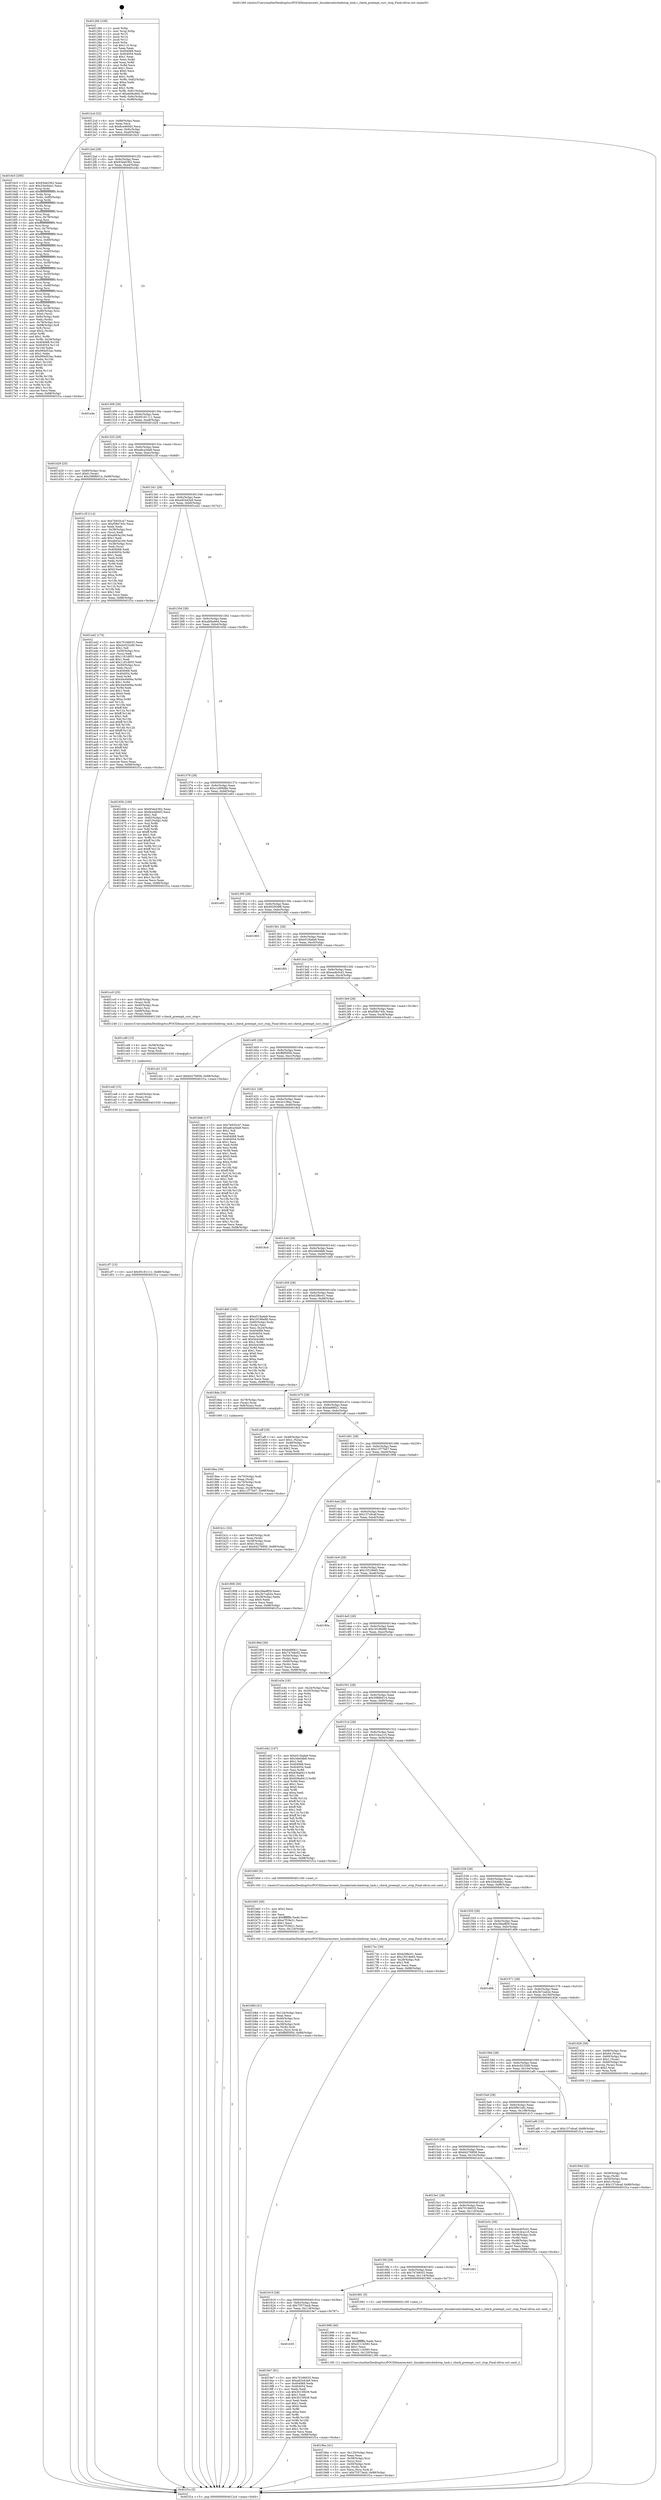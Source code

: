 digraph "0x401260" {
  label = "0x401260 (/mnt/c/Users/mathe/Desktop/tcc/POCII/binaries/extr_linuxkernelschedstop_task.c_check_preempt_curr_stop_Final-ollvm.out::main(0))"
  labelloc = "t"
  node[shape=record]

  Entry [label="",width=0.3,height=0.3,shape=circle,fillcolor=black,style=filled]
  "0x4012cd" [label="{
     0x4012cd [32]\l
     | [instrs]\l
     &nbsp;&nbsp;0x4012cd \<+6\>: mov -0x88(%rbp),%eax\l
     &nbsp;&nbsp;0x4012d3 \<+2\>: mov %eax,%ecx\l
     &nbsp;&nbsp;0x4012d5 \<+6\>: sub $0x8ce460d3,%ecx\l
     &nbsp;&nbsp;0x4012db \<+6\>: mov %eax,-0x9c(%rbp)\l
     &nbsp;&nbsp;0x4012e1 \<+6\>: mov %ecx,-0xa0(%rbp)\l
     &nbsp;&nbsp;0x4012e7 \<+6\>: je 00000000004016c5 \<main+0x465\>\l
  }"]
  "0x4016c5" [label="{
     0x4016c5 [295]\l
     | [instrs]\l
     &nbsp;&nbsp;0x4016c5 \<+5\>: mov $0x93da5362,%eax\l
     &nbsp;&nbsp;0x4016ca \<+5\>: mov $0x33dc6da1,%ecx\l
     &nbsp;&nbsp;0x4016cf \<+3\>: mov %rsp,%rdx\l
     &nbsp;&nbsp;0x4016d2 \<+4\>: add $0xfffffffffffffff0,%rdx\l
     &nbsp;&nbsp;0x4016d6 \<+3\>: mov %rdx,%rsp\l
     &nbsp;&nbsp;0x4016d9 \<+4\>: mov %rdx,-0x80(%rbp)\l
     &nbsp;&nbsp;0x4016dd \<+3\>: mov %rsp,%rdx\l
     &nbsp;&nbsp;0x4016e0 \<+4\>: add $0xfffffffffffffff0,%rdx\l
     &nbsp;&nbsp;0x4016e4 \<+3\>: mov %rdx,%rsp\l
     &nbsp;&nbsp;0x4016e7 \<+3\>: mov %rsp,%rsi\l
     &nbsp;&nbsp;0x4016ea \<+4\>: add $0xfffffffffffffff0,%rsi\l
     &nbsp;&nbsp;0x4016ee \<+3\>: mov %rsi,%rsp\l
     &nbsp;&nbsp;0x4016f1 \<+4\>: mov %rsi,-0x78(%rbp)\l
     &nbsp;&nbsp;0x4016f5 \<+3\>: mov %rsp,%rsi\l
     &nbsp;&nbsp;0x4016f8 \<+4\>: add $0xfffffffffffffff0,%rsi\l
     &nbsp;&nbsp;0x4016fc \<+3\>: mov %rsi,%rsp\l
     &nbsp;&nbsp;0x4016ff \<+4\>: mov %rsi,-0x70(%rbp)\l
     &nbsp;&nbsp;0x401703 \<+3\>: mov %rsp,%rsi\l
     &nbsp;&nbsp;0x401706 \<+4\>: add $0xfffffffffffffff0,%rsi\l
     &nbsp;&nbsp;0x40170a \<+3\>: mov %rsi,%rsp\l
     &nbsp;&nbsp;0x40170d \<+4\>: mov %rsi,-0x68(%rbp)\l
     &nbsp;&nbsp;0x401711 \<+3\>: mov %rsp,%rsi\l
     &nbsp;&nbsp;0x401714 \<+4\>: add $0xfffffffffffffff0,%rsi\l
     &nbsp;&nbsp;0x401718 \<+3\>: mov %rsi,%rsp\l
     &nbsp;&nbsp;0x40171b \<+4\>: mov %rsi,-0x60(%rbp)\l
     &nbsp;&nbsp;0x40171f \<+3\>: mov %rsp,%rsi\l
     &nbsp;&nbsp;0x401722 \<+4\>: add $0xfffffffffffffff0,%rsi\l
     &nbsp;&nbsp;0x401726 \<+3\>: mov %rsi,%rsp\l
     &nbsp;&nbsp;0x401729 \<+4\>: mov %rsi,-0x58(%rbp)\l
     &nbsp;&nbsp;0x40172d \<+3\>: mov %rsp,%rsi\l
     &nbsp;&nbsp;0x401730 \<+4\>: add $0xfffffffffffffff0,%rsi\l
     &nbsp;&nbsp;0x401734 \<+3\>: mov %rsi,%rsp\l
     &nbsp;&nbsp;0x401737 \<+4\>: mov %rsi,-0x50(%rbp)\l
     &nbsp;&nbsp;0x40173b \<+3\>: mov %rsp,%rsi\l
     &nbsp;&nbsp;0x40173e \<+4\>: add $0xfffffffffffffff0,%rsi\l
     &nbsp;&nbsp;0x401742 \<+3\>: mov %rsi,%rsp\l
     &nbsp;&nbsp;0x401745 \<+4\>: mov %rsi,-0x48(%rbp)\l
     &nbsp;&nbsp;0x401749 \<+3\>: mov %rsp,%rsi\l
     &nbsp;&nbsp;0x40174c \<+4\>: add $0xfffffffffffffff0,%rsi\l
     &nbsp;&nbsp;0x401750 \<+3\>: mov %rsi,%rsp\l
     &nbsp;&nbsp;0x401753 \<+4\>: mov %rsi,-0x40(%rbp)\l
     &nbsp;&nbsp;0x401757 \<+3\>: mov %rsp,%rsi\l
     &nbsp;&nbsp;0x40175a \<+4\>: add $0xfffffffffffffff0,%rsi\l
     &nbsp;&nbsp;0x40175e \<+3\>: mov %rsi,%rsp\l
     &nbsp;&nbsp;0x401761 \<+4\>: mov %rsi,-0x38(%rbp)\l
     &nbsp;&nbsp;0x401765 \<+4\>: mov -0x80(%rbp),%rsi\l
     &nbsp;&nbsp;0x401769 \<+6\>: movl $0x0,(%rsi)\l
     &nbsp;&nbsp;0x40176f \<+6\>: mov -0x8c(%rbp),%edi\l
     &nbsp;&nbsp;0x401775 \<+2\>: mov %edi,(%rdx)\l
     &nbsp;&nbsp;0x401777 \<+4\>: mov -0x78(%rbp),%rsi\l
     &nbsp;&nbsp;0x40177b \<+7\>: mov -0x98(%rbp),%r8\l
     &nbsp;&nbsp;0x401782 \<+3\>: mov %r8,(%rsi)\l
     &nbsp;&nbsp;0x401785 \<+3\>: cmpl $0x2,(%rdx)\l
     &nbsp;&nbsp;0x401788 \<+4\>: setne %r9b\l
     &nbsp;&nbsp;0x40178c \<+4\>: and $0x1,%r9b\l
     &nbsp;&nbsp;0x401790 \<+4\>: mov %r9b,-0x29(%rbp)\l
     &nbsp;&nbsp;0x401794 \<+8\>: mov 0x404068,%r10d\l
     &nbsp;&nbsp;0x40179c \<+8\>: mov 0x404054,%r11d\l
     &nbsp;&nbsp;0x4017a4 \<+3\>: mov %r10d,%ebx\l
     &nbsp;&nbsp;0x4017a7 \<+6\>: add $0x994d53ac,%ebx\l
     &nbsp;&nbsp;0x4017ad \<+3\>: sub $0x1,%ebx\l
     &nbsp;&nbsp;0x4017b0 \<+6\>: sub $0x994d53ac,%ebx\l
     &nbsp;&nbsp;0x4017b6 \<+4\>: imul %ebx,%r10d\l
     &nbsp;&nbsp;0x4017ba \<+4\>: and $0x1,%r10d\l
     &nbsp;&nbsp;0x4017be \<+4\>: cmp $0x0,%r10d\l
     &nbsp;&nbsp;0x4017c2 \<+4\>: sete %r9b\l
     &nbsp;&nbsp;0x4017c6 \<+4\>: cmp $0xa,%r11d\l
     &nbsp;&nbsp;0x4017ca \<+4\>: setl %r14b\l
     &nbsp;&nbsp;0x4017ce \<+3\>: mov %r9b,%r15b\l
     &nbsp;&nbsp;0x4017d1 \<+3\>: and %r14b,%r15b\l
     &nbsp;&nbsp;0x4017d4 \<+3\>: xor %r14b,%r9b\l
     &nbsp;&nbsp;0x4017d7 \<+3\>: or %r9b,%r15b\l
     &nbsp;&nbsp;0x4017da \<+4\>: test $0x1,%r15b\l
     &nbsp;&nbsp;0x4017de \<+3\>: cmovne %ecx,%eax\l
     &nbsp;&nbsp;0x4017e1 \<+6\>: mov %eax,-0x88(%rbp)\l
     &nbsp;&nbsp;0x4017e7 \<+5\>: jmp 0000000000401f1a \<main+0xcba\>\l
  }"]
  "0x4012ed" [label="{
     0x4012ed [28]\l
     | [instrs]\l
     &nbsp;&nbsp;0x4012ed \<+5\>: jmp 00000000004012f2 \<main+0x92\>\l
     &nbsp;&nbsp;0x4012f2 \<+6\>: mov -0x9c(%rbp),%eax\l
     &nbsp;&nbsp;0x4012f8 \<+5\>: sub $0x93da5362,%eax\l
     &nbsp;&nbsp;0x4012fd \<+6\>: mov %eax,-0xa4(%rbp)\l
     &nbsp;&nbsp;0x401303 \<+6\>: je 0000000000401e4e \<main+0xbee\>\l
  }"]
  Exit [label="",width=0.3,height=0.3,shape=circle,fillcolor=black,style=filled,peripheries=2]
  "0x401e4e" [label="{
     0x401e4e\l
  }", style=dashed]
  "0x401309" [label="{
     0x401309 [28]\l
     | [instrs]\l
     &nbsp;&nbsp;0x401309 \<+5\>: jmp 000000000040130e \<main+0xae\>\l
     &nbsp;&nbsp;0x40130e \<+6\>: mov -0x9c(%rbp),%eax\l
     &nbsp;&nbsp;0x401314 \<+5\>: sub $0x95181111,%eax\l
     &nbsp;&nbsp;0x401319 \<+6\>: mov %eax,-0xa8(%rbp)\l
     &nbsp;&nbsp;0x40131f \<+6\>: je 0000000000401d29 \<main+0xac9\>\l
  }"]
  "0x401cf7" [label="{
     0x401cf7 [15]\l
     | [instrs]\l
     &nbsp;&nbsp;0x401cf7 \<+10\>: movl $0x95181111,-0x88(%rbp)\l
     &nbsp;&nbsp;0x401d01 \<+5\>: jmp 0000000000401f1a \<main+0xcba\>\l
  }"]
  "0x401d29" [label="{
     0x401d29 [25]\l
     | [instrs]\l
     &nbsp;&nbsp;0x401d29 \<+4\>: mov -0x80(%rbp),%rax\l
     &nbsp;&nbsp;0x401d2d \<+6\>: movl $0x0,(%rax)\l
     &nbsp;&nbsp;0x401d33 \<+10\>: movl $0x2989b014,-0x88(%rbp)\l
     &nbsp;&nbsp;0x401d3d \<+5\>: jmp 0000000000401f1a \<main+0xcba\>\l
  }"]
  "0x401325" [label="{
     0x401325 [28]\l
     | [instrs]\l
     &nbsp;&nbsp;0x401325 \<+5\>: jmp 000000000040132a \<main+0xca\>\l
     &nbsp;&nbsp;0x40132a \<+6\>: mov -0x9c(%rbp),%eax\l
     &nbsp;&nbsp;0x401330 \<+5\>: sub $0xa8ca3da9,%eax\l
     &nbsp;&nbsp;0x401335 \<+6\>: mov %eax,-0xac(%rbp)\l
     &nbsp;&nbsp;0x40133b \<+6\>: je 0000000000401c3f \<main+0x9df\>\l
  }"]
  "0x401ce8" [label="{
     0x401ce8 [15]\l
     | [instrs]\l
     &nbsp;&nbsp;0x401ce8 \<+4\>: mov -0x40(%rbp),%rax\l
     &nbsp;&nbsp;0x401cec \<+3\>: mov (%rax),%rax\l
     &nbsp;&nbsp;0x401cef \<+3\>: mov %rax,%rdi\l
     &nbsp;&nbsp;0x401cf2 \<+5\>: call 0000000000401030 \<free@plt\>\l
     | [calls]\l
     &nbsp;&nbsp;0x401030 \{1\} (unknown)\l
  }"]
  "0x401c3f" [label="{
     0x401c3f [114]\l
     | [instrs]\l
     &nbsp;&nbsp;0x401c3f \<+5\>: mov $0x7b935c47,%eax\l
     &nbsp;&nbsp;0x401c44 \<+5\>: mov $0xf58e745c,%ecx\l
     &nbsp;&nbsp;0x401c49 \<+2\>: xor %edx,%edx\l
     &nbsp;&nbsp;0x401c4b \<+4\>: mov -0x38(%rbp),%rsi\l
     &nbsp;&nbsp;0x401c4f \<+2\>: mov (%rsi),%edi\l
     &nbsp;&nbsp;0x401c51 \<+6\>: sub $0xab93a184,%edi\l
     &nbsp;&nbsp;0x401c57 \<+3\>: add $0x1,%edi\l
     &nbsp;&nbsp;0x401c5a \<+6\>: add $0xab93a184,%edi\l
     &nbsp;&nbsp;0x401c60 \<+4\>: mov -0x38(%rbp),%rsi\l
     &nbsp;&nbsp;0x401c64 \<+2\>: mov %edi,(%rsi)\l
     &nbsp;&nbsp;0x401c66 \<+7\>: mov 0x404068,%edi\l
     &nbsp;&nbsp;0x401c6d \<+8\>: mov 0x404054,%r8d\l
     &nbsp;&nbsp;0x401c75 \<+3\>: sub $0x1,%edx\l
     &nbsp;&nbsp;0x401c78 \<+3\>: mov %edi,%r9d\l
     &nbsp;&nbsp;0x401c7b \<+3\>: add %edx,%r9d\l
     &nbsp;&nbsp;0x401c7e \<+4\>: imul %r9d,%edi\l
     &nbsp;&nbsp;0x401c82 \<+3\>: and $0x1,%edi\l
     &nbsp;&nbsp;0x401c85 \<+3\>: cmp $0x0,%edi\l
     &nbsp;&nbsp;0x401c88 \<+4\>: sete %r10b\l
     &nbsp;&nbsp;0x401c8c \<+4\>: cmp $0xa,%r8d\l
     &nbsp;&nbsp;0x401c90 \<+4\>: setl %r11b\l
     &nbsp;&nbsp;0x401c94 \<+3\>: mov %r10b,%bl\l
     &nbsp;&nbsp;0x401c97 \<+3\>: and %r11b,%bl\l
     &nbsp;&nbsp;0x401c9a \<+3\>: xor %r11b,%r10b\l
     &nbsp;&nbsp;0x401c9d \<+3\>: or %r10b,%bl\l
     &nbsp;&nbsp;0x401ca0 \<+3\>: test $0x1,%bl\l
     &nbsp;&nbsp;0x401ca3 \<+3\>: cmovne %ecx,%eax\l
     &nbsp;&nbsp;0x401ca6 \<+6\>: mov %eax,-0x88(%rbp)\l
     &nbsp;&nbsp;0x401cac \<+5\>: jmp 0000000000401f1a \<main+0xcba\>\l
  }"]
  "0x401341" [label="{
     0x401341 [28]\l
     | [instrs]\l
     &nbsp;&nbsp;0x401341 \<+5\>: jmp 0000000000401346 \<main+0xe6\>\l
     &nbsp;&nbsp;0x401346 \<+6\>: mov -0x9c(%rbp),%eax\l
     &nbsp;&nbsp;0x40134c \<+5\>: sub $0xa92443a9,%eax\l
     &nbsp;&nbsp;0x401351 \<+6\>: mov %eax,-0xb0(%rbp)\l
     &nbsp;&nbsp;0x401357 \<+6\>: je 0000000000401a42 \<main+0x7e2\>\l
  }"]
  "0x401cd9" [label="{
     0x401cd9 [15]\l
     | [instrs]\l
     &nbsp;&nbsp;0x401cd9 \<+4\>: mov -0x58(%rbp),%rax\l
     &nbsp;&nbsp;0x401cdd \<+3\>: mov (%rax),%rax\l
     &nbsp;&nbsp;0x401ce0 \<+3\>: mov %rax,%rdi\l
     &nbsp;&nbsp;0x401ce3 \<+5\>: call 0000000000401030 \<free@plt\>\l
     | [calls]\l
     &nbsp;&nbsp;0x401030 \{1\} (unknown)\l
  }"]
  "0x401a42" [label="{
     0x401a42 [174]\l
     | [instrs]\l
     &nbsp;&nbsp;0x401a42 \<+5\>: mov $0x70166033,%eax\l
     &nbsp;&nbsp;0x401a47 \<+5\>: mov $0x4c0232d0,%ecx\l
     &nbsp;&nbsp;0x401a4c \<+2\>: mov $0x1,%dl\l
     &nbsp;&nbsp;0x401a4e \<+4\>: mov -0x50(%rbp),%rsi\l
     &nbsp;&nbsp;0x401a52 \<+2\>: mov (%rsi),%edi\l
     &nbsp;&nbsp;0x401a54 \<+6\>: sub $0x1181d955,%edi\l
     &nbsp;&nbsp;0x401a5a \<+3\>: add $0x1,%edi\l
     &nbsp;&nbsp;0x401a5d \<+6\>: add $0x1181d955,%edi\l
     &nbsp;&nbsp;0x401a63 \<+4\>: mov -0x50(%rbp),%rsi\l
     &nbsp;&nbsp;0x401a67 \<+2\>: mov %edi,(%rsi)\l
     &nbsp;&nbsp;0x401a69 \<+7\>: mov 0x404068,%edi\l
     &nbsp;&nbsp;0x401a70 \<+8\>: mov 0x404054,%r8d\l
     &nbsp;&nbsp;0x401a78 \<+3\>: mov %edi,%r9d\l
     &nbsp;&nbsp;0x401a7b \<+7\>: sub $0x44c6406a,%r9d\l
     &nbsp;&nbsp;0x401a82 \<+4\>: sub $0x1,%r9d\l
     &nbsp;&nbsp;0x401a86 \<+7\>: add $0x44c6406a,%r9d\l
     &nbsp;&nbsp;0x401a8d \<+4\>: imul %r9d,%edi\l
     &nbsp;&nbsp;0x401a91 \<+3\>: and $0x1,%edi\l
     &nbsp;&nbsp;0x401a94 \<+3\>: cmp $0x0,%edi\l
     &nbsp;&nbsp;0x401a97 \<+4\>: sete %r10b\l
     &nbsp;&nbsp;0x401a9b \<+4\>: cmp $0xa,%r8d\l
     &nbsp;&nbsp;0x401a9f \<+4\>: setl %r11b\l
     &nbsp;&nbsp;0x401aa3 \<+3\>: mov %r10b,%bl\l
     &nbsp;&nbsp;0x401aa6 \<+3\>: xor $0xff,%bl\l
     &nbsp;&nbsp;0x401aa9 \<+3\>: mov %r11b,%r14b\l
     &nbsp;&nbsp;0x401aac \<+4\>: xor $0xff,%r14b\l
     &nbsp;&nbsp;0x401ab0 \<+3\>: xor $0x1,%dl\l
     &nbsp;&nbsp;0x401ab3 \<+3\>: mov %bl,%r15b\l
     &nbsp;&nbsp;0x401ab6 \<+4\>: and $0xff,%r15b\l
     &nbsp;&nbsp;0x401aba \<+3\>: and %dl,%r10b\l
     &nbsp;&nbsp;0x401abd \<+3\>: mov %r14b,%r12b\l
     &nbsp;&nbsp;0x401ac0 \<+4\>: and $0xff,%r12b\l
     &nbsp;&nbsp;0x401ac4 \<+3\>: and %dl,%r11b\l
     &nbsp;&nbsp;0x401ac7 \<+3\>: or %r10b,%r15b\l
     &nbsp;&nbsp;0x401aca \<+3\>: or %r11b,%r12b\l
     &nbsp;&nbsp;0x401acd \<+3\>: xor %r12b,%r15b\l
     &nbsp;&nbsp;0x401ad0 \<+3\>: or %r14b,%bl\l
     &nbsp;&nbsp;0x401ad3 \<+3\>: xor $0xff,%bl\l
     &nbsp;&nbsp;0x401ad6 \<+3\>: or $0x1,%dl\l
     &nbsp;&nbsp;0x401ad9 \<+2\>: and %dl,%bl\l
     &nbsp;&nbsp;0x401adb \<+3\>: or %bl,%r15b\l
     &nbsp;&nbsp;0x401ade \<+4\>: test $0x1,%r15b\l
     &nbsp;&nbsp;0x401ae2 \<+3\>: cmovne %ecx,%eax\l
     &nbsp;&nbsp;0x401ae5 \<+6\>: mov %eax,-0x88(%rbp)\l
     &nbsp;&nbsp;0x401aeb \<+5\>: jmp 0000000000401f1a \<main+0xcba\>\l
  }"]
  "0x40135d" [label="{
     0x40135d [28]\l
     | [instrs]\l
     &nbsp;&nbsp;0x40135d \<+5\>: jmp 0000000000401362 \<main+0x102\>\l
     &nbsp;&nbsp;0x401362 \<+6\>: mov -0x9c(%rbp),%eax\l
     &nbsp;&nbsp;0x401368 \<+5\>: sub $0xabf4a464,%eax\l
     &nbsp;&nbsp;0x40136d \<+6\>: mov %eax,-0xb4(%rbp)\l
     &nbsp;&nbsp;0x401373 \<+6\>: je 000000000040165b \<main+0x3fb\>\l
  }"]
  "0x401b8d" [label="{
     0x401b8d [41]\l
     | [instrs]\l
     &nbsp;&nbsp;0x401b8d \<+6\>: mov -0x124(%rbp),%ecx\l
     &nbsp;&nbsp;0x401b93 \<+3\>: imul %eax,%ecx\l
     &nbsp;&nbsp;0x401b96 \<+4\>: mov -0x40(%rbp),%rsi\l
     &nbsp;&nbsp;0x401b9a \<+3\>: mov (%rsi),%rsi\l
     &nbsp;&nbsp;0x401b9d \<+4\>: mov -0x38(%rbp),%rdi\l
     &nbsp;&nbsp;0x401ba1 \<+3\>: movslq (%rdi),%rdi\l
     &nbsp;&nbsp;0x401ba4 \<+3\>: mov %ecx,(%rsi,%rdi,4)\l
     &nbsp;&nbsp;0x401ba7 \<+10\>: movl $0xffdf595b,-0x88(%rbp)\l
     &nbsp;&nbsp;0x401bb1 \<+5\>: jmp 0000000000401f1a \<main+0xcba\>\l
  }"]
  "0x40165b" [label="{
     0x40165b [106]\l
     | [instrs]\l
     &nbsp;&nbsp;0x40165b \<+5\>: mov $0x93da5362,%eax\l
     &nbsp;&nbsp;0x401660 \<+5\>: mov $0x8ce460d3,%ecx\l
     &nbsp;&nbsp;0x401665 \<+2\>: mov $0x1,%dl\l
     &nbsp;&nbsp;0x401667 \<+7\>: mov -0x82(%rbp),%sil\l
     &nbsp;&nbsp;0x40166e \<+7\>: mov -0x81(%rbp),%dil\l
     &nbsp;&nbsp;0x401675 \<+3\>: mov %sil,%r8b\l
     &nbsp;&nbsp;0x401678 \<+4\>: xor $0xff,%r8b\l
     &nbsp;&nbsp;0x40167c \<+3\>: mov %dil,%r9b\l
     &nbsp;&nbsp;0x40167f \<+4\>: xor $0xff,%r9b\l
     &nbsp;&nbsp;0x401683 \<+3\>: xor $0x1,%dl\l
     &nbsp;&nbsp;0x401686 \<+3\>: mov %r8b,%r10b\l
     &nbsp;&nbsp;0x401689 \<+4\>: and $0xff,%r10b\l
     &nbsp;&nbsp;0x40168d \<+3\>: and %dl,%sil\l
     &nbsp;&nbsp;0x401690 \<+3\>: mov %r9b,%r11b\l
     &nbsp;&nbsp;0x401693 \<+4\>: and $0xff,%r11b\l
     &nbsp;&nbsp;0x401697 \<+3\>: and %dl,%dil\l
     &nbsp;&nbsp;0x40169a \<+3\>: or %sil,%r10b\l
     &nbsp;&nbsp;0x40169d \<+3\>: or %dil,%r11b\l
     &nbsp;&nbsp;0x4016a0 \<+3\>: xor %r11b,%r10b\l
     &nbsp;&nbsp;0x4016a3 \<+3\>: or %r9b,%r8b\l
     &nbsp;&nbsp;0x4016a6 \<+4\>: xor $0xff,%r8b\l
     &nbsp;&nbsp;0x4016aa \<+3\>: or $0x1,%dl\l
     &nbsp;&nbsp;0x4016ad \<+3\>: and %dl,%r8b\l
     &nbsp;&nbsp;0x4016b0 \<+3\>: or %r8b,%r10b\l
     &nbsp;&nbsp;0x4016b3 \<+4\>: test $0x1,%r10b\l
     &nbsp;&nbsp;0x4016b7 \<+3\>: cmovne %ecx,%eax\l
     &nbsp;&nbsp;0x4016ba \<+6\>: mov %eax,-0x88(%rbp)\l
     &nbsp;&nbsp;0x4016c0 \<+5\>: jmp 0000000000401f1a \<main+0xcba\>\l
  }"]
  "0x401379" [label="{
     0x401379 [28]\l
     | [instrs]\l
     &nbsp;&nbsp;0x401379 \<+5\>: jmp 000000000040137e \<main+0x11e\>\l
     &nbsp;&nbsp;0x40137e \<+6\>: mov -0x9c(%rbp),%eax\l
     &nbsp;&nbsp;0x401384 \<+5\>: sub $0xc1d09d8e,%eax\l
     &nbsp;&nbsp;0x401389 \<+6\>: mov %eax,-0xb8(%rbp)\l
     &nbsp;&nbsp;0x40138f \<+6\>: je 0000000000401e93 \<main+0xc33\>\l
  }"]
  "0x401f1a" [label="{
     0x401f1a [5]\l
     | [instrs]\l
     &nbsp;&nbsp;0x401f1a \<+5\>: jmp 00000000004012cd \<main+0x6d\>\l
  }"]
  "0x401260" [label="{
     0x401260 [109]\l
     | [instrs]\l
     &nbsp;&nbsp;0x401260 \<+1\>: push %rbp\l
     &nbsp;&nbsp;0x401261 \<+3\>: mov %rsp,%rbp\l
     &nbsp;&nbsp;0x401264 \<+2\>: push %r15\l
     &nbsp;&nbsp;0x401266 \<+2\>: push %r14\l
     &nbsp;&nbsp;0x401268 \<+2\>: push %r12\l
     &nbsp;&nbsp;0x40126a \<+1\>: push %rbx\l
     &nbsp;&nbsp;0x40126b \<+7\>: sub $0x110,%rsp\l
     &nbsp;&nbsp;0x401272 \<+2\>: xor %eax,%eax\l
     &nbsp;&nbsp;0x401274 \<+7\>: mov 0x404068,%ecx\l
     &nbsp;&nbsp;0x40127b \<+7\>: mov 0x404054,%edx\l
     &nbsp;&nbsp;0x401282 \<+3\>: sub $0x1,%eax\l
     &nbsp;&nbsp;0x401285 \<+3\>: mov %ecx,%r8d\l
     &nbsp;&nbsp;0x401288 \<+3\>: add %eax,%r8d\l
     &nbsp;&nbsp;0x40128b \<+4\>: imul %r8d,%ecx\l
     &nbsp;&nbsp;0x40128f \<+3\>: and $0x1,%ecx\l
     &nbsp;&nbsp;0x401292 \<+3\>: cmp $0x0,%ecx\l
     &nbsp;&nbsp;0x401295 \<+4\>: sete %r9b\l
     &nbsp;&nbsp;0x401299 \<+4\>: and $0x1,%r9b\l
     &nbsp;&nbsp;0x40129d \<+7\>: mov %r9b,-0x82(%rbp)\l
     &nbsp;&nbsp;0x4012a4 \<+3\>: cmp $0xa,%edx\l
     &nbsp;&nbsp;0x4012a7 \<+4\>: setl %r9b\l
     &nbsp;&nbsp;0x4012ab \<+4\>: and $0x1,%r9b\l
     &nbsp;&nbsp;0x4012af \<+7\>: mov %r9b,-0x81(%rbp)\l
     &nbsp;&nbsp;0x4012b6 \<+10\>: movl $0xabf4a464,-0x88(%rbp)\l
     &nbsp;&nbsp;0x4012c0 \<+6\>: mov %edi,-0x8c(%rbp)\l
     &nbsp;&nbsp;0x4012c6 \<+7\>: mov %rsi,-0x98(%rbp)\l
  }"]
  "0x401b65" [label="{
     0x401b65 [40]\l
     | [instrs]\l
     &nbsp;&nbsp;0x401b65 \<+5\>: mov $0x2,%ecx\l
     &nbsp;&nbsp;0x401b6a \<+1\>: cltd\l
     &nbsp;&nbsp;0x401b6b \<+2\>: idiv %ecx\l
     &nbsp;&nbsp;0x401b6d \<+6\>: imul $0xfffffffe,%edx,%ecx\l
     &nbsp;&nbsp;0x401b73 \<+6\>: sub $0xe7f18e21,%ecx\l
     &nbsp;&nbsp;0x401b79 \<+3\>: add $0x1,%ecx\l
     &nbsp;&nbsp;0x401b7c \<+6\>: add $0xe7f18e21,%ecx\l
     &nbsp;&nbsp;0x401b82 \<+6\>: mov %ecx,-0x124(%rbp)\l
     &nbsp;&nbsp;0x401b88 \<+5\>: call 0000000000401160 \<next_i\>\l
     | [calls]\l
     &nbsp;&nbsp;0x401160 \{1\} (/mnt/c/Users/mathe/Desktop/tcc/POCII/binaries/extr_linuxkernelschedstop_task.c_check_preempt_curr_stop_Final-ollvm.out::next_i)\l
  }"]
  "0x401b1c" [label="{
     0x401b1c [32]\l
     | [instrs]\l
     &nbsp;&nbsp;0x401b1c \<+4\>: mov -0x40(%rbp),%rdi\l
     &nbsp;&nbsp;0x401b20 \<+3\>: mov %rax,(%rdi)\l
     &nbsp;&nbsp;0x401b23 \<+4\>: mov -0x38(%rbp),%rax\l
     &nbsp;&nbsp;0x401b27 \<+6\>: movl $0x0,(%rax)\l
     &nbsp;&nbsp;0x401b2d \<+10\>: movl $0x64276958,-0x88(%rbp)\l
     &nbsp;&nbsp;0x401b37 \<+5\>: jmp 0000000000401f1a \<main+0xcba\>\l
  }"]
  "0x401e93" [label="{
     0x401e93\l
  }", style=dashed]
  "0x401395" [label="{
     0x401395 [28]\l
     | [instrs]\l
     &nbsp;&nbsp;0x401395 \<+5\>: jmp 000000000040139a \<main+0x13a\>\l
     &nbsp;&nbsp;0x40139a \<+6\>: mov -0x9c(%rbp),%eax\l
     &nbsp;&nbsp;0x4013a0 \<+5\>: sub $0xd02004f8,%eax\l
     &nbsp;&nbsp;0x4013a5 \<+6\>: mov %eax,-0xbc(%rbp)\l
     &nbsp;&nbsp;0x4013ab \<+6\>: je 0000000000401865 \<main+0x605\>\l
  }"]
  "0x401635" [label="{
     0x401635\l
  }", style=dashed]
  "0x401865" [label="{
     0x401865\l
  }", style=dashed]
  "0x4013b1" [label="{
     0x4013b1 [28]\l
     | [instrs]\l
     &nbsp;&nbsp;0x4013b1 \<+5\>: jmp 00000000004013b6 \<main+0x156\>\l
     &nbsp;&nbsp;0x4013b6 \<+6\>: mov -0x9c(%rbp),%eax\l
     &nbsp;&nbsp;0x4013bc \<+5\>: sub $0xe519ada9,%eax\l
     &nbsp;&nbsp;0x4013c1 \<+6\>: mov %eax,-0xc0(%rbp)\l
     &nbsp;&nbsp;0x4013c7 \<+6\>: je 0000000000401f05 \<main+0xca5\>\l
  }"]
  "0x4019e7" [label="{
     0x4019e7 [91]\l
     | [instrs]\l
     &nbsp;&nbsp;0x4019e7 \<+5\>: mov $0x70166033,%eax\l
     &nbsp;&nbsp;0x4019ec \<+5\>: mov $0xa92443a9,%ecx\l
     &nbsp;&nbsp;0x4019f1 \<+7\>: mov 0x404068,%edx\l
     &nbsp;&nbsp;0x4019f8 \<+7\>: mov 0x404054,%esi\l
     &nbsp;&nbsp;0x4019ff \<+2\>: mov %edx,%edi\l
     &nbsp;&nbsp;0x401a01 \<+6\>: sub $0x3015f439,%edi\l
     &nbsp;&nbsp;0x401a07 \<+3\>: sub $0x1,%edi\l
     &nbsp;&nbsp;0x401a0a \<+6\>: add $0x3015f439,%edi\l
     &nbsp;&nbsp;0x401a10 \<+3\>: imul %edi,%edx\l
     &nbsp;&nbsp;0x401a13 \<+3\>: and $0x1,%edx\l
     &nbsp;&nbsp;0x401a16 \<+3\>: cmp $0x0,%edx\l
     &nbsp;&nbsp;0x401a19 \<+4\>: sete %r8b\l
     &nbsp;&nbsp;0x401a1d \<+3\>: cmp $0xa,%esi\l
     &nbsp;&nbsp;0x401a20 \<+4\>: setl %r9b\l
     &nbsp;&nbsp;0x401a24 \<+3\>: mov %r8b,%r10b\l
     &nbsp;&nbsp;0x401a27 \<+3\>: and %r9b,%r10b\l
     &nbsp;&nbsp;0x401a2a \<+3\>: xor %r9b,%r8b\l
     &nbsp;&nbsp;0x401a2d \<+3\>: or %r8b,%r10b\l
     &nbsp;&nbsp;0x401a30 \<+4\>: test $0x1,%r10b\l
     &nbsp;&nbsp;0x401a34 \<+3\>: cmovne %ecx,%eax\l
     &nbsp;&nbsp;0x401a37 \<+6\>: mov %eax,-0x88(%rbp)\l
     &nbsp;&nbsp;0x401a3d \<+5\>: jmp 0000000000401f1a \<main+0xcba\>\l
  }"]
  "0x401f05" [label="{
     0x401f05\l
  }", style=dashed]
  "0x4013cd" [label="{
     0x4013cd [28]\l
     | [instrs]\l
     &nbsp;&nbsp;0x4013cd \<+5\>: jmp 00000000004013d2 \<main+0x172\>\l
     &nbsp;&nbsp;0x4013d2 \<+6\>: mov -0x9c(%rbp),%eax\l
     &nbsp;&nbsp;0x4013d8 \<+5\>: sub $0xea4b5cd1,%eax\l
     &nbsp;&nbsp;0x4013dd \<+6\>: mov %eax,-0xc4(%rbp)\l
     &nbsp;&nbsp;0x4013e3 \<+6\>: je 0000000000401cc0 \<main+0xa60\>\l
  }"]
  "0x4019be" [label="{
     0x4019be [41]\l
     | [instrs]\l
     &nbsp;&nbsp;0x4019be \<+6\>: mov -0x120(%rbp),%ecx\l
     &nbsp;&nbsp;0x4019c4 \<+3\>: imul %eax,%ecx\l
     &nbsp;&nbsp;0x4019c7 \<+4\>: mov -0x58(%rbp),%rsi\l
     &nbsp;&nbsp;0x4019cb \<+3\>: mov (%rsi),%rsi\l
     &nbsp;&nbsp;0x4019ce \<+4\>: mov -0x50(%rbp),%rdi\l
     &nbsp;&nbsp;0x4019d2 \<+3\>: movslq (%rdi),%rdi\l
     &nbsp;&nbsp;0x4019d5 \<+3\>: mov %ecx,(%rsi,%rdi,4)\l
     &nbsp;&nbsp;0x4019d8 \<+10\>: movl $0x75573acb,-0x88(%rbp)\l
     &nbsp;&nbsp;0x4019e2 \<+5\>: jmp 0000000000401f1a \<main+0xcba\>\l
  }"]
  "0x401cc0" [label="{
     0x401cc0 [25]\l
     | [instrs]\l
     &nbsp;&nbsp;0x401cc0 \<+4\>: mov -0x58(%rbp),%rax\l
     &nbsp;&nbsp;0x401cc4 \<+3\>: mov (%rax),%rdi\l
     &nbsp;&nbsp;0x401cc7 \<+4\>: mov -0x40(%rbp),%rax\l
     &nbsp;&nbsp;0x401ccb \<+3\>: mov (%rax),%rsi\l
     &nbsp;&nbsp;0x401cce \<+4\>: mov -0x68(%rbp),%rax\l
     &nbsp;&nbsp;0x401cd2 \<+2\>: mov (%rax),%edx\l
     &nbsp;&nbsp;0x401cd4 \<+5\>: call 0000000000401240 \<check_preempt_curr_stop\>\l
     | [calls]\l
     &nbsp;&nbsp;0x401240 \{1\} (/mnt/c/Users/mathe/Desktop/tcc/POCII/binaries/extr_linuxkernelschedstop_task.c_check_preempt_curr_stop_Final-ollvm.out::check_preempt_curr_stop)\l
  }"]
  "0x4013e9" [label="{
     0x4013e9 [28]\l
     | [instrs]\l
     &nbsp;&nbsp;0x4013e9 \<+5\>: jmp 00000000004013ee \<main+0x18e\>\l
     &nbsp;&nbsp;0x4013ee \<+6\>: mov -0x9c(%rbp),%eax\l
     &nbsp;&nbsp;0x4013f4 \<+5\>: sub $0xf58e745c,%eax\l
     &nbsp;&nbsp;0x4013f9 \<+6\>: mov %eax,-0xc8(%rbp)\l
     &nbsp;&nbsp;0x4013ff \<+6\>: je 0000000000401cb1 \<main+0xa51\>\l
  }"]
  "0x401996" [label="{
     0x401996 [40]\l
     | [instrs]\l
     &nbsp;&nbsp;0x401996 \<+5\>: mov $0x2,%ecx\l
     &nbsp;&nbsp;0x40199b \<+1\>: cltd\l
     &nbsp;&nbsp;0x40199c \<+2\>: idiv %ecx\l
     &nbsp;&nbsp;0x40199e \<+6\>: imul $0xfffffffe,%edx,%ecx\l
     &nbsp;&nbsp;0x4019a4 \<+6\>: add $0xd111b583,%ecx\l
     &nbsp;&nbsp;0x4019aa \<+3\>: add $0x1,%ecx\l
     &nbsp;&nbsp;0x4019ad \<+6\>: sub $0xd111b583,%ecx\l
     &nbsp;&nbsp;0x4019b3 \<+6\>: mov %ecx,-0x120(%rbp)\l
     &nbsp;&nbsp;0x4019b9 \<+5\>: call 0000000000401160 \<next_i\>\l
     | [calls]\l
     &nbsp;&nbsp;0x401160 \{1\} (/mnt/c/Users/mathe/Desktop/tcc/POCII/binaries/extr_linuxkernelschedstop_task.c_check_preempt_curr_stop_Final-ollvm.out::next_i)\l
  }"]
  "0x401cb1" [label="{
     0x401cb1 [15]\l
     | [instrs]\l
     &nbsp;&nbsp;0x401cb1 \<+10\>: movl $0x64276958,-0x88(%rbp)\l
     &nbsp;&nbsp;0x401cbb \<+5\>: jmp 0000000000401f1a \<main+0xcba\>\l
  }"]
  "0x401405" [label="{
     0x401405 [28]\l
     | [instrs]\l
     &nbsp;&nbsp;0x401405 \<+5\>: jmp 000000000040140a \<main+0x1aa\>\l
     &nbsp;&nbsp;0x40140a \<+6\>: mov -0x9c(%rbp),%eax\l
     &nbsp;&nbsp;0x401410 \<+5\>: sub $0xffdf595b,%eax\l
     &nbsp;&nbsp;0x401415 \<+6\>: mov %eax,-0xcc(%rbp)\l
     &nbsp;&nbsp;0x40141b \<+6\>: je 0000000000401bb6 \<main+0x956\>\l
  }"]
  "0x401619" [label="{
     0x401619 [28]\l
     | [instrs]\l
     &nbsp;&nbsp;0x401619 \<+5\>: jmp 000000000040161e \<main+0x3be\>\l
     &nbsp;&nbsp;0x40161e \<+6\>: mov -0x9c(%rbp),%eax\l
     &nbsp;&nbsp;0x401624 \<+5\>: sub $0x75573acb,%eax\l
     &nbsp;&nbsp;0x401629 \<+6\>: mov %eax,-0x118(%rbp)\l
     &nbsp;&nbsp;0x40162f \<+6\>: je 00000000004019e7 \<main+0x787\>\l
  }"]
  "0x401bb6" [label="{
     0x401bb6 [137]\l
     | [instrs]\l
     &nbsp;&nbsp;0x401bb6 \<+5\>: mov $0x7b935c47,%eax\l
     &nbsp;&nbsp;0x401bbb \<+5\>: mov $0xa8ca3da9,%ecx\l
     &nbsp;&nbsp;0x401bc0 \<+2\>: mov $0x1,%dl\l
     &nbsp;&nbsp;0x401bc2 \<+2\>: xor %esi,%esi\l
     &nbsp;&nbsp;0x401bc4 \<+7\>: mov 0x404068,%edi\l
     &nbsp;&nbsp;0x401bcb \<+8\>: mov 0x404054,%r8d\l
     &nbsp;&nbsp;0x401bd3 \<+3\>: sub $0x1,%esi\l
     &nbsp;&nbsp;0x401bd6 \<+3\>: mov %edi,%r9d\l
     &nbsp;&nbsp;0x401bd9 \<+3\>: add %esi,%r9d\l
     &nbsp;&nbsp;0x401bdc \<+4\>: imul %r9d,%edi\l
     &nbsp;&nbsp;0x401be0 \<+3\>: and $0x1,%edi\l
     &nbsp;&nbsp;0x401be3 \<+3\>: cmp $0x0,%edi\l
     &nbsp;&nbsp;0x401be6 \<+4\>: sete %r10b\l
     &nbsp;&nbsp;0x401bea \<+4\>: cmp $0xa,%r8d\l
     &nbsp;&nbsp;0x401bee \<+4\>: setl %r11b\l
     &nbsp;&nbsp;0x401bf2 \<+3\>: mov %r10b,%bl\l
     &nbsp;&nbsp;0x401bf5 \<+3\>: xor $0xff,%bl\l
     &nbsp;&nbsp;0x401bf8 \<+3\>: mov %r11b,%r14b\l
     &nbsp;&nbsp;0x401bfb \<+4\>: xor $0xff,%r14b\l
     &nbsp;&nbsp;0x401bff \<+3\>: xor $0x1,%dl\l
     &nbsp;&nbsp;0x401c02 \<+3\>: mov %bl,%r15b\l
     &nbsp;&nbsp;0x401c05 \<+4\>: and $0xff,%r15b\l
     &nbsp;&nbsp;0x401c09 \<+3\>: and %dl,%r10b\l
     &nbsp;&nbsp;0x401c0c \<+3\>: mov %r14b,%r12b\l
     &nbsp;&nbsp;0x401c0f \<+4\>: and $0xff,%r12b\l
     &nbsp;&nbsp;0x401c13 \<+3\>: and %dl,%r11b\l
     &nbsp;&nbsp;0x401c16 \<+3\>: or %r10b,%r15b\l
     &nbsp;&nbsp;0x401c19 \<+3\>: or %r11b,%r12b\l
     &nbsp;&nbsp;0x401c1c \<+3\>: xor %r12b,%r15b\l
     &nbsp;&nbsp;0x401c1f \<+3\>: or %r14b,%bl\l
     &nbsp;&nbsp;0x401c22 \<+3\>: xor $0xff,%bl\l
     &nbsp;&nbsp;0x401c25 \<+3\>: or $0x1,%dl\l
     &nbsp;&nbsp;0x401c28 \<+2\>: and %dl,%bl\l
     &nbsp;&nbsp;0x401c2a \<+3\>: or %bl,%r15b\l
     &nbsp;&nbsp;0x401c2d \<+4\>: test $0x1,%r15b\l
     &nbsp;&nbsp;0x401c31 \<+3\>: cmovne %ecx,%eax\l
     &nbsp;&nbsp;0x401c34 \<+6\>: mov %eax,-0x88(%rbp)\l
     &nbsp;&nbsp;0x401c3a \<+5\>: jmp 0000000000401f1a \<main+0xcba\>\l
  }"]
  "0x401421" [label="{
     0x401421 [28]\l
     | [instrs]\l
     &nbsp;&nbsp;0x401421 \<+5\>: jmp 0000000000401426 \<main+0x1c6\>\l
     &nbsp;&nbsp;0x401426 \<+6\>: mov -0x9c(%rbp),%eax\l
     &nbsp;&nbsp;0x40142c \<+5\>: sub $0x2e138ac,%eax\l
     &nbsp;&nbsp;0x401431 \<+6\>: mov %eax,-0xd0(%rbp)\l
     &nbsp;&nbsp;0x401437 \<+6\>: je 00000000004018cb \<main+0x66b\>\l
  }"]
  "0x401991" [label="{
     0x401991 [5]\l
     | [instrs]\l
     &nbsp;&nbsp;0x401991 \<+5\>: call 0000000000401160 \<next_i\>\l
     | [calls]\l
     &nbsp;&nbsp;0x401160 \{1\} (/mnt/c/Users/mathe/Desktop/tcc/POCII/binaries/extr_linuxkernelschedstop_task.c_check_preempt_curr_stop_Final-ollvm.out::next_i)\l
  }"]
  "0x4018cb" [label="{
     0x4018cb\l
  }", style=dashed]
  "0x40143d" [label="{
     0x40143d [28]\l
     | [instrs]\l
     &nbsp;&nbsp;0x40143d \<+5\>: jmp 0000000000401442 \<main+0x1e2\>\l
     &nbsp;&nbsp;0x401442 \<+6\>: mov -0x9c(%rbp),%eax\l
     &nbsp;&nbsp;0x401448 \<+5\>: sub $0x3de0db8,%eax\l
     &nbsp;&nbsp;0x40144d \<+6\>: mov %eax,-0xd4(%rbp)\l
     &nbsp;&nbsp;0x401453 \<+6\>: je 0000000000401dd5 \<main+0xb75\>\l
  }"]
  "0x4015fd" [label="{
     0x4015fd [28]\l
     | [instrs]\l
     &nbsp;&nbsp;0x4015fd \<+5\>: jmp 0000000000401602 \<main+0x3a2\>\l
     &nbsp;&nbsp;0x401602 \<+6\>: mov -0x9c(%rbp),%eax\l
     &nbsp;&nbsp;0x401608 \<+5\>: sub $0x747e8c02,%eax\l
     &nbsp;&nbsp;0x40160d \<+6\>: mov %eax,-0x114(%rbp)\l
     &nbsp;&nbsp;0x401613 \<+6\>: je 0000000000401991 \<main+0x731\>\l
  }"]
  "0x401dd5" [label="{
     0x401dd5 [105]\l
     | [instrs]\l
     &nbsp;&nbsp;0x401dd5 \<+5\>: mov $0xe519ada9,%eax\l
     &nbsp;&nbsp;0x401dda \<+5\>: mov $0x19196e88,%ecx\l
     &nbsp;&nbsp;0x401ddf \<+4\>: mov -0x80(%rbp),%rdx\l
     &nbsp;&nbsp;0x401de3 \<+2\>: mov (%rdx),%esi\l
     &nbsp;&nbsp;0x401de5 \<+3\>: mov %esi,-0x24(%rbp)\l
     &nbsp;&nbsp;0x401de8 \<+7\>: mov 0x404068,%esi\l
     &nbsp;&nbsp;0x401def \<+7\>: mov 0x404054,%edi\l
     &nbsp;&nbsp;0x401df6 \<+3\>: mov %esi,%r8d\l
     &nbsp;&nbsp;0x401df9 \<+7\>: add $0x5e43d60,%r8d\l
     &nbsp;&nbsp;0x401e00 \<+4\>: sub $0x1,%r8d\l
     &nbsp;&nbsp;0x401e04 \<+7\>: sub $0x5e43d60,%r8d\l
     &nbsp;&nbsp;0x401e0b \<+4\>: imul %r8d,%esi\l
     &nbsp;&nbsp;0x401e0f \<+3\>: and $0x1,%esi\l
     &nbsp;&nbsp;0x401e12 \<+3\>: cmp $0x0,%esi\l
     &nbsp;&nbsp;0x401e15 \<+4\>: sete %r9b\l
     &nbsp;&nbsp;0x401e19 \<+3\>: cmp $0xa,%edi\l
     &nbsp;&nbsp;0x401e1c \<+4\>: setl %r10b\l
     &nbsp;&nbsp;0x401e20 \<+3\>: mov %r9b,%r11b\l
     &nbsp;&nbsp;0x401e23 \<+3\>: and %r10b,%r11b\l
     &nbsp;&nbsp;0x401e26 \<+3\>: xor %r10b,%r9b\l
     &nbsp;&nbsp;0x401e29 \<+3\>: or %r9b,%r11b\l
     &nbsp;&nbsp;0x401e2c \<+4\>: test $0x1,%r11b\l
     &nbsp;&nbsp;0x401e30 \<+3\>: cmovne %ecx,%eax\l
     &nbsp;&nbsp;0x401e33 \<+6\>: mov %eax,-0x88(%rbp)\l
     &nbsp;&nbsp;0x401e39 \<+5\>: jmp 0000000000401f1a \<main+0xcba\>\l
  }"]
  "0x401459" [label="{
     0x401459 [28]\l
     | [instrs]\l
     &nbsp;&nbsp;0x401459 \<+5\>: jmp 000000000040145e \<main+0x1fe\>\l
     &nbsp;&nbsp;0x40145e \<+6\>: mov -0x9c(%rbp),%eax\l
     &nbsp;&nbsp;0x401464 \<+5\>: sub $0xb29bc01,%eax\l
     &nbsp;&nbsp;0x401469 \<+6\>: mov %eax,-0xd8(%rbp)\l
     &nbsp;&nbsp;0x40146f \<+6\>: je 00000000004018da \<main+0x67a\>\l
  }"]
  "0x401eb1" [label="{
     0x401eb1\l
  }", style=dashed]
  "0x4018da" [label="{
     0x4018da [16]\l
     | [instrs]\l
     &nbsp;&nbsp;0x4018da \<+4\>: mov -0x78(%rbp),%rax\l
     &nbsp;&nbsp;0x4018de \<+3\>: mov (%rax),%rax\l
     &nbsp;&nbsp;0x4018e1 \<+4\>: mov 0x8(%rax),%rdi\l
     &nbsp;&nbsp;0x4018e5 \<+5\>: call 0000000000401060 \<atoi@plt\>\l
     | [calls]\l
     &nbsp;&nbsp;0x401060 \{1\} (unknown)\l
  }"]
  "0x401475" [label="{
     0x401475 [28]\l
     | [instrs]\l
     &nbsp;&nbsp;0x401475 \<+5\>: jmp 000000000040147a \<main+0x21a\>\l
     &nbsp;&nbsp;0x40147a \<+6\>: mov -0x9c(%rbp),%eax\l
     &nbsp;&nbsp;0x401480 \<+5\>: sub $0xbe89821,%eax\l
     &nbsp;&nbsp;0x401485 \<+6\>: mov %eax,-0xdc(%rbp)\l
     &nbsp;&nbsp;0x40148b \<+6\>: je 0000000000401aff \<main+0x89f\>\l
  }"]
  "0x4015e1" [label="{
     0x4015e1 [28]\l
     | [instrs]\l
     &nbsp;&nbsp;0x4015e1 \<+5\>: jmp 00000000004015e6 \<main+0x386\>\l
     &nbsp;&nbsp;0x4015e6 \<+6\>: mov -0x9c(%rbp),%eax\l
     &nbsp;&nbsp;0x4015ec \<+5\>: sub $0x70166033,%eax\l
     &nbsp;&nbsp;0x4015f1 \<+6\>: mov %eax,-0x110(%rbp)\l
     &nbsp;&nbsp;0x4015f7 \<+6\>: je 0000000000401eb1 \<main+0xc51\>\l
  }"]
  "0x401aff" [label="{
     0x401aff [29]\l
     | [instrs]\l
     &nbsp;&nbsp;0x401aff \<+4\>: mov -0x48(%rbp),%rax\l
     &nbsp;&nbsp;0x401b03 \<+6\>: movl $0x1,(%rax)\l
     &nbsp;&nbsp;0x401b09 \<+4\>: mov -0x48(%rbp),%rax\l
     &nbsp;&nbsp;0x401b0d \<+3\>: movslq (%rax),%rax\l
     &nbsp;&nbsp;0x401b10 \<+4\>: shl $0x2,%rax\l
     &nbsp;&nbsp;0x401b14 \<+3\>: mov %rax,%rdi\l
     &nbsp;&nbsp;0x401b17 \<+5\>: call 0000000000401050 \<malloc@plt\>\l
     | [calls]\l
     &nbsp;&nbsp;0x401050 \{1\} (unknown)\l
  }"]
  "0x401491" [label="{
     0x401491 [28]\l
     | [instrs]\l
     &nbsp;&nbsp;0x401491 \<+5\>: jmp 0000000000401496 \<main+0x236\>\l
     &nbsp;&nbsp;0x401496 \<+6\>: mov -0x9c(%rbp),%eax\l
     &nbsp;&nbsp;0x40149c \<+5\>: sub $0x11f77b07,%eax\l
     &nbsp;&nbsp;0x4014a1 \<+6\>: mov %eax,-0xe0(%rbp)\l
     &nbsp;&nbsp;0x4014a7 \<+6\>: je 0000000000401908 \<main+0x6a8\>\l
  }"]
  "0x401b3c" [label="{
     0x401b3c [36]\l
     | [instrs]\l
     &nbsp;&nbsp;0x401b3c \<+5\>: mov $0xea4b5cd1,%eax\l
     &nbsp;&nbsp;0x401b41 \<+5\>: mov $0x31dca1c5,%ecx\l
     &nbsp;&nbsp;0x401b46 \<+4\>: mov -0x38(%rbp),%rdx\l
     &nbsp;&nbsp;0x401b4a \<+2\>: mov (%rdx),%esi\l
     &nbsp;&nbsp;0x401b4c \<+4\>: mov -0x48(%rbp),%rdx\l
     &nbsp;&nbsp;0x401b50 \<+2\>: cmp (%rdx),%esi\l
     &nbsp;&nbsp;0x401b52 \<+3\>: cmovl %ecx,%eax\l
     &nbsp;&nbsp;0x401b55 \<+6\>: mov %eax,-0x88(%rbp)\l
     &nbsp;&nbsp;0x401b5b \<+5\>: jmp 0000000000401f1a \<main+0xcba\>\l
  }"]
  "0x401908" [label="{
     0x401908 [30]\l
     | [instrs]\l
     &nbsp;&nbsp;0x401908 \<+5\>: mov $0x39eeff29,%eax\l
     &nbsp;&nbsp;0x40190d \<+5\>: mov $0x3b7cab2e,%ecx\l
     &nbsp;&nbsp;0x401912 \<+3\>: mov -0x28(%rbp),%edx\l
     &nbsp;&nbsp;0x401915 \<+3\>: cmp $0x0,%edx\l
     &nbsp;&nbsp;0x401918 \<+3\>: cmove %ecx,%eax\l
     &nbsp;&nbsp;0x40191b \<+6\>: mov %eax,-0x88(%rbp)\l
     &nbsp;&nbsp;0x401921 \<+5\>: jmp 0000000000401f1a \<main+0xcba\>\l
  }"]
  "0x4014ad" [label="{
     0x4014ad [28]\l
     | [instrs]\l
     &nbsp;&nbsp;0x4014ad \<+5\>: jmp 00000000004014b2 \<main+0x252\>\l
     &nbsp;&nbsp;0x4014b2 \<+6\>: mov -0x9c(%rbp),%eax\l
     &nbsp;&nbsp;0x4014b8 \<+5\>: sub $0x137c9caf,%eax\l
     &nbsp;&nbsp;0x4014bd \<+6\>: mov %eax,-0xe4(%rbp)\l
     &nbsp;&nbsp;0x4014c3 \<+6\>: je 000000000040196d \<main+0x70d\>\l
  }"]
  "0x4015c5" [label="{
     0x4015c5 [28]\l
     | [instrs]\l
     &nbsp;&nbsp;0x4015c5 \<+5\>: jmp 00000000004015ca \<main+0x36a\>\l
     &nbsp;&nbsp;0x4015ca \<+6\>: mov -0x9c(%rbp),%eax\l
     &nbsp;&nbsp;0x4015d0 \<+5\>: sub $0x64276958,%eax\l
     &nbsp;&nbsp;0x4015d5 \<+6\>: mov %eax,-0x10c(%rbp)\l
     &nbsp;&nbsp;0x4015db \<+6\>: je 0000000000401b3c \<main+0x8dc\>\l
  }"]
  "0x40196d" [label="{
     0x40196d [36]\l
     | [instrs]\l
     &nbsp;&nbsp;0x40196d \<+5\>: mov $0xbe89821,%eax\l
     &nbsp;&nbsp;0x401972 \<+5\>: mov $0x747e8c02,%ecx\l
     &nbsp;&nbsp;0x401977 \<+4\>: mov -0x50(%rbp),%rdx\l
     &nbsp;&nbsp;0x40197b \<+2\>: mov (%rdx),%esi\l
     &nbsp;&nbsp;0x40197d \<+4\>: mov -0x60(%rbp),%rdx\l
     &nbsp;&nbsp;0x401981 \<+2\>: cmp (%rdx),%esi\l
     &nbsp;&nbsp;0x401983 \<+3\>: cmovl %ecx,%eax\l
     &nbsp;&nbsp;0x401986 \<+6\>: mov %eax,-0x88(%rbp)\l
     &nbsp;&nbsp;0x40198c \<+5\>: jmp 0000000000401f1a \<main+0xcba\>\l
  }"]
  "0x4014c9" [label="{
     0x4014c9 [28]\l
     | [instrs]\l
     &nbsp;&nbsp;0x4014c9 \<+5\>: jmp 00000000004014ce \<main+0x26e\>\l
     &nbsp;&nbsp;0x4014ce \<+6\>: mov -0x9c(%rbp),%eax\l
     &nbsp;&nbsp;0x4014d4 \<+5\>: sub $0x15518e65,%eax\l
     &nbsp;&nbsp;0x4014d9 \<+6\>: mov %eax,-0xe8(%rbp)\l
     &nbsp;&nbsp;0x4014df \<+6\>: je 000000000040180a \<main+0x5aa\>\l
  }"]
  "0x401d15" [label="{
     0x401d15\l
  }", style=dashed]
  "0x40180a" [label="{
     0x40180a\l
  }", style=dashed]
  "0x4014e5" [label="{
     0x4014e5 [28]\l
     | [instrs]\l
     &nbsp;&nbsp;0x4014e5 \<+5\>: jmp 00000000004014ea \<main+0x28a\>\l
     &nbsp;&nbsp;0x4014ea \<+6\>: mov -0x9c(%rbp),%eax\l
     &nbsp;&nbsp;0x4014f0 \<+5\>: sub $0x19196e88,%eax\l
     &nbsp;&nbsp;0x4014f5 \<+6\>: mov %eax,-0xec(%rbp)\l
     &nbsp;&nbsp;0x4014fb \<+6\>: je 0000000000401e3e \<main+0xbde\>\l
  }"]
  "0x4015a9" [label="{
     0x4015a9 [28]\l
     | [instrs]\l
     &nbsp;&nbsp;0x4015a9 \<+5\>: jmp 00000000004015ae \<main+0x34e\>\l
     &nbsp;&nbsp;0x4015ae \<+6\>: mov -0x9c(%rbp),%eax\l
     &nbsp;&nbsp;0x4015b4 \<+5\>: sub $0x5f9c1a0c,%eax\l
     &nbsp;&nbsp;0x4015b9 \<+6\>: mov %eax,-0x108(%rbp)\l
     &nbsp;&nbsp;0x4015bf \<+6\>: je 0000000000401d15 \<main+0xab5\>\l
  }"]
  "0x401e3e" [label="{
     0x401e3e [16]\l
     | [instrs]\l
     &nbsp;&nbsp;0x401e3e \<+3\>: mov -0x24(%rbp),%eax\l
     &nbsp;&nbsp;0x401e41 \<+4\>: lea -0x20(%rbp),%rsp\l
     &nbsp;&nbsp;0x401e45 \<+1\>: pop %rbx\l
     &nbsp;&nbsp;0x401e46 \<+2\>: pop %r12\l
     &nbsp;&nbsp;0x401e48 \<+2\>: pop %r14\l
     &nbsp;&nbsp;0x401e4a \<+2\>: pop %r15\l
     &nbsp;&nbsp;0x401e4c \<+1\>: pop %rbp\l
     &nbsp;&nbsp;0x401e4d \<+1\>: ret\l
  }"]
  "0x401501" [label="{
     0x401501 [28]\l
     | [instrs]\l
     &nbsp;&nbsp;0x401501 \<+5\>: jmp 0000000000401506 \<main+0x2a6\>\l
     &nbsp;&nbsp;0x401506 \<+6\>: mov -0x9c(%rbp),%eax\l
     &nbsp;&nbsp;0x40150c \<+5\>: sub $0x2989b014,%eax\l
     &nbsp;&nbsp;0x401511 \<+6\>: mov %eax,-0xf0(%rbp)\l
     &nbsp;&nbsp;0x401517 \<+6\>: je 0000000000401d42 \<main+0xae2\>\l
  }"]
  "0x401af0" [label="{
     0x401af0 [15]\l
     | [instrs]\l
     &nbsp;&nbsp;0x401af0 \<+10\>: movl $0x137c9caf,-0x88(%rbp)\l
     &nbsp;&nbsp;0x401afa \<+5\>: jmp 0000000000401f1a \<main+0xcba\>\l
  }"]
  "0x401d42" [label="{
     0x401d42 [147]\l
     | [instrs]\l
     &nbsp;&nbsp;0x401d42 \<+5\>: mov $0xe519ada9,%eax\l
     &nbsp;&nbsp;0x401d47 \<+5\>: mov $0x3de0db8,%ecx\l
     &nbsp;&nbsp;0x401d4c \<+2\>: mov $0x1,%dl\l
     &nbsp;&nbsp;0x401d4e \<+7\>: mov 0x404068,%esi\l
     &nbsp;&nbsp;0x401d55 \<+7\>: mov 0x404054,%edi\l
     &nbsp;&nbsp;0x401d5c \<+3\>: mov %esi,%r8d\l
     &nbsp;&nbsp;0x401d5f \<+7\>: sub $0x938a8413,%r8d\l
     &nbsp;&nbsp;0x401d66 \<+4\>: sub $0x1,%r8d\l
     &nbsp;&nbsp;0x401d6a \<+7\>: add $0x938a8413,%r8d\l
     &nbsp;&nbsp;0x401d71 \<+4\>: imul %r8d,%esi\l
     &nbsp;&nbsp;0x401d75 \<+3\>: and $0x1,%esi\l
     &nbsp;&nbsp;0x401d78 \<+3\>: cmp $0x0,%esi\l
     &nbsp;&nbsp;0x401d7b \<+4\>: sete %r9b\l
     &nbsp;&nbsp;0x401d7f \<+3\>: cmp $0xa,%edi\l
     &nbsp;&nbsp;0x401d82 \<+4\>: setl %r10b\l
     &nbsp;&nbsp;0x401d86 \<+3\>: mov %r9b,%r11b\l
     &nbsp;&nbsp;0x401d89 \<+4\>: xor $0xff,%r11b\l
     &nbsp;&nbsp;0x401d8d \<+3\>: mov %r10b,%bl\l
     &nbsp;&nbsp;0x401d90 \<+3\>: xor $0xff,%bl\l
     &nbsp;&nbsp;0x401d93 \<+3\>: xor $0x1,%dl\l
     &nbsp;&nbsp;0x401d96 \<+3\>: mov %r11b,%r14b\l
     &nbsp;&nbsp;0x401d99 \<+4\>: and $0xff,%r14b\l
     &nbsp;&nbsp;0x401d9d \<+3\>: and %dl,%r9b\l
     &nbsp;&nbsp;0x401da0 \<+3\>: mov %bl,%r15b\l
     &nbsp;&nbsp;0x401da3 \<+4\>: and $0xff,%r15b\l
     &nbsp;&nbsp;0x401da7 \<+3\>: and %dl,%r10b\l
     &nbsp;&nbsp;0x401daa \<+3\>: or %r9b,%r14b\l
     &nbsp;&nbsp;0x401dad \<+3\>: or %r10b,%r15b\l
     &nbsp;&nbsp;0x401db0 \<+3\>: xor %r15b,%r14b\l
     &nbsp;&nbsp;0x401db3 \<+3\>: or %bl,%r11b\l
     &nbsp;&nbsp;0x401db6 \<+4\>: xor $0xff,%r11b\l
     &nbsp;&nbsp;0x401dba \<+3\>: or $0x1,%dl\l
     &nbsp;&nbsp;0x401dbd \<+3\>: and %dl,%r11b\l
     &nbsp;&nbsp;0x401dc0 \<+3\>: or %r11b,%r14b\l
     &nbsp;&nbsp;0x401dc3 \<+4\>: test $0x1,%r14b\l
     &nbsp;&nbsp;0x401dc7 \<+3\>: cmovne %ecx,%eax\l
     &nbsp;&nbsp;0x401dca \<+6\>: mov %eax,-0x88(%rbp)\l
     &nbsp;&nbsp;0x401dd0 \<+5\>: jmp 0000000000401f1a \<main+0xcba\>\l
  }"]
  "0x40151d" [label="{
     0x40151d [28]\l
     | [instrs]\l
     &nbsp;&nbsp;0x40151d \<+5\>: jmp 0000000000401522 \<main+0x2c2\>\l
     &nbsp;&nbsp;0x401522 \<+6\>: mov -0x9c(%rbp),%eax\l
     &nbsp;&nbsp;0x401528 \<+5\>: sub $0x31dca1c5,%eax\l
     &nbsp;&nbsp;0x40152d \<+6\>: mov %eax,-0xf4(%rbp)\l
     &nbsp;&nbsp;0x401533 \<+6\>: je 0000000000401b60 \<main+0x900\>\l
  }"]
  "0x40194d" [label="{
     0x40194d [32]\l
     | [instrs]\l
     &nbsp;&nbsp;0x40194d \<+4\>: mov -0x58(%rbp),%rdi\l
     &nbsp;&nbsp;0x401951 \<+3\>: mov %rax,(%rdi)\l
     &nbsp;&nbsp;0x401954 \<+4\>: mov -0x50(%rbp),%rax\l
     &nbsp;&nbsp;0x401958 \<+6\>: movl $0x0,(%rax)\l
     &nbsp;&nbsp;0x40195e \<+10\>: movl $0x137c9caf,-0x88(%rbp)\l
     &nbsp;&nbsp;0x401968 \<+5\>: jmp 0000000000401f1a \<main+0xcba\>\l
  }"]
  "0x401b60" [label="{
     0x401b60 [5]\l
     | [instrs]\l
     &nbsp;&nbsp;0x401b60 \<+5\>: call 0000000000401160 \<next_i\>\l
     | [calls]\l
     &nbsp;&nbsp;0x401160 \{1\} (/mnt/c/Users/mathe/Desktop/tcc/POCII/binaries/extr_linuxkernelschedstop_task.c_check_preempt_curr_stop_Final-ollvm.out::next_i)\l
  }"]
  "0x401539" [label="{
     0x401539 [28]\l
     | [instrs]\l
     &nbsp;&nbsp;0x401539 \<+5\>: jmp 000000000040153e \<main+0x2de\>\l
     &nbsp;&nbsp;0x40153e \<+6\>: mov -0x9c(%rbp),%eax\l
     &nbsp;&nbsp;0x401544 \<+5\>: sub $0x33dc6da1,%eax\l
     &nbsp;&nbsp;0x401549 \<+6\>: mov %eax,-0xf8(%rbp)\l
     &nbsp;&nbsp;0x40154f \<+6\>: je 00000000004017ec \<main+0x58c\>\l
  }"]
  "0x40158d" [label="{
     0x40158d [28]\l
     | [instrs]\l
     &nbsp;&nbsp;0x40158d \<+5\>: jmp 0000000000401592 \<main+0x332\>\l
     &nbsp;&nbsp;0x401592 \<+6\>: mov -0x9c(%rbp),%eax\l
     &nbsp;&nbsp;0x401598 \<+5\>: sub $0x4c0232d0,%eax\l
     &nbsp;&nbsp;0x40159d \<+6\>: mov %eax,-0x104(%rbp)\l
     &nbsp;&nbsp;0x4015a3 \<+6\>: je 0000000000401af0 \<main+0x890\>\l
  }"]
  "0x4017ec" [label="{
     0x4017ec [30]\l
     | [instrs]\l
     &nbsp;&nbsp;0x4017ec \<+5\>: mov $0xb29bc01,%eax\l
     &nbsp;&nbsp;0x4017f1 \<+5\>: mov $0x15518e65,%ecx\l
     &nbsp;&nbsp;0x4017f6 \<+3\>: mov -0x29(%rbp),%dl\l
     &nbsp;&nbsp;0x4017f9 \<+3\>: test $0x1,%dl\l
     &nbsp;&nbsp;0x4017fc \<+3\>: cmovne %ecx,%eax\l
     &nbsp;&nbsp;0x4017ff \<+6\>: mov %eax,-0x88(%rbp)\l
     &nbsp;&nbsp;0x401805 \<+5\>: jmp 0000000000401f1a \<main+0xcba\>\l
  }"]
  "0x401555" [label="{
     0x401555 [28]\l
     | [instrs]\l
     &nbsp;&nbsp;0x401555 \<+5\>: jmp 000000000040155a \<main+0x2fa\>\l
     &nbsp;&nbsp;0x40155a \<+6\>: mov -0x9c(%rbp),%eax\l
     &nbsp;&nbsp;0x401560 \<+5\>: sub $0x39eeff29,%eax\l
     &nbsp;&nbsp;0x401565 \<+6\>: mov %eax,-0xfc(%rbp)\l
     &nbsp;&nbsp;0x40156b \<+6\>: je 0000000000401d06 \<main+0xaa6\>\l
  }"]
  "0x4018ea" [label="{
     0x4018ea [30]\l
     | [instrs]\l
     &nbsp;&nbsp;0x4018ea \<+4\>: mov -0x70(%rbp),%rdi\l
     &nbsp;&nbsp;0x4018ee \<+2\>: mov %eax,(%rdi)\l
     &nbsp;&nbsp;0x4018f0 \<+4\>: mov -0x70(%rbp),%rdi\l
     &nbsp;&nbsp;0x4018f4 \<+2\>: mov (%rdi),%eax\l
     &nbsp;&nbsp;0x4018f6 \<+3\>: mov %eax,-0x28(%rbp)\l
     &nbsp;&nbsp;0x4018f9 \<+10\>: movl $0x11f77b07,-0x88(%rbp)\l
     &nbsp;&nbsp;0x401903 \<+5\>: jmp 0000000000401f1a \<main+0xcba\>\l
  }"]
  "0x401926" [label="{
     0x401926 [39]\l
     | [instrs]\l
     &nbsp;&nbsp;0x401926 \<+4\>: mov -0x68(%rbp),%rax\l
     &nbsp;&nbsp;0x40192a \<+6\>: movl $0x64,(%rax)\l
     &nbsp;&nbsp;0x401930 \<+4\>: mov -0x60(%rbp),%rax\l
     &nbsp;&nbsp;0x401934 \<+6\>: movl $0x1,(%rax)\l
     &nbsp;&nbsp;0x40193a \<+4\>: mov -0x60(%rbp),%rax\l
     &nbsp;&nbsp;0x40193e \<+3\>: movslq (%rax),%rax\l
     &nbsp;&nbsp;0x401941 \<+4\>: shl $0x2,%rax\l
     &nbsp;&nbsp;0x401945 \<+3\>: mov %rax,%rdi\l
     &nbsp;&nbsp;0x401948 \<+5\>: call 0000000000401050 \<malloc@plt\>\l
     | [calls]\l
     &nbsp;&nbsp;0x401050 \{1\} (unknown)\l
  }"]
  "0x401d06" [label="{
     0x401d06\l
  }", style=dashed]
  "0x401571" [label="{
     0x401571 [28]\l
     | [instrs]\l
     &nbsp;&nbsp;0x401571 \<+5\>: jmp 0000000000401576 \<main+0x316\>\l
     &nbsp;&nbsp;0x401576 \<+6\>: mov -0x9c(%rbp),%eax\l
     &nbsp;&nbsp;0x40157c \<+5\>: sub $0x3b7cab2e,%eax\l
     &nbsp;&nbsp;0x401581 \<+6\>: mov %eax,-0x100(%rbp)\l
     &nbsp;&nbsp;0x401587 \<+6\>: je 0000000000401926 \<main+0x6c6\>\l
  }"]
  Entry -> "0x401260" [label=" 1"]
  "0x4012cd" -> "0x4016c5" [label=" 1"]
  "0x4012cd" -> "0x4012ed" [label=" 23"]
  "0x401e3e" -> Exit [label=" 1"]
  "0x4012ed" -> "0x401e4e" [label=" 0"]
  "0x4012ed" -> "0x401309" [label=" 23"]
  "0x401dd5" -> "0x401f1a" [label=" 1"]
  "0x401309" -> "0x401d29" [label=" 1"]
  "0x401309" -> "0x401325" [label=" 22"]
  "0x401d42" -> "0x401f1a" [label=" 1"]
  "0x401325" -> "0x401c3f" [label=" 1"]
  "0x401325" -> "0x401341" [label=" 21"]
  "0x401d29" -> "0x401f1a" [label=" 1"]
  "0x401341" -> "0x401a42" [label=" 1"]
  "0x401341" -> "0x40135d" [label=" 20"]
  "0x401cf7" -> "0x401f1a" [label=" 1"]
  "0x40135d" -> "0x40165b" [label=" 1"]
  "0x40135d" -> "0x401379" [label=" 19"]
  "0x40165b" -> "0x401f1a" [label=" 1"]
  "0x401260" -> "0x4012cd" [label=" 1"]
  "0x401f1a" -> "0x4012cd" [label=" 23"]
  "0x401ce8" -> "0x401cf7" [label=" 1"]
  "0x4016c5" -> "0x401f1a" [label=" 1"]
  "0x401cd9" -> "0x401ce8" [label=" 1"]
  "0x401379" -> "0x401e93" [label=" 0"]
  "0x401379" -> "0x401395" [label=" 19"]
  "0x401cc0" -> "0x401cd9" [label=" 1"]
  "0x401395" -> "0x401865" [label=" 0"]
  "0x401395" -> "0x4013b1" [label=" 19"]
  "0x401cb1" -> "0x401f1a" [label=" 1"]
  "0x4013b1" -> "0x401f05" [label=" 0"]
  "0x4013b1" -> "0x4013cd" [label=" 19"]
  "0x401c3f" -> "0x401f1a" [label=" 1"]
  "0x4013cd" -> "0x401cc0" [label=" 1"]
  "0x4013cd" -> "0x4013e9" [label=" 18"]
  "0x401b8d" -> "0x401f1a" [label=" 1"]
  "0x4013e9" -> "0x401cb1" [label=" 1"]
  "0x4013e9" -> "0x401405" [label=" 17"]
  "0x401b65" -> "0x401b8d" [label=" 1"]
  "0x401405" -> "0x401bb6" [label=" 1"]
  "0x401405" -> "0x401421" [label=" 16"]
  "0x401b60" -> "0x401b65" [label=" 1"]
  "0x401421" -> "0x4018cb" [label=" 0"]
  "0x401421" -> "0x40143d" [label=" 16"]
  "0x401b3c" -> "0x401f1a" [label=" 2"]
  "0x40143d" -> "0x401dd5" [label=" 1"]
  "0x40143d" -> "0x401459" [label=" 15"]
  "0x401aff" -> "0x401b1c" [label=" 1"]
  "0x401459" -> "0x4018da" [label=" 1"]
  "0x401459" -> "0x401475" [label=" 14"]
  "0x401af0" -> "0x401f1a" [label=" 1"]
  "0x401475" -> "0x401aff" [label=" 1"]
  "0x401475" -> "0x401491" [label=" 13"]
  "0x4019e7" -> "0x401f1a" [label=" 1"]
  "0x401491" -> "0x401908" [label=" 1"]
  "0x401491" -> "0x4014ad" [label=" 12"]
  "0x401619" -> "0x401635" [label=" 0"]
  "0x4014ad" -> "0x40196d" [label=" 2"]
  "0x4014ad" -> "0x4014c9" [label=" 10"]
  "0x401bb6" -> "0x401f1a" [label=" 1"]
  "0x4014c9" -> "0x40180a" [label=" 0"]
  "0x4014c9" -> "0x4014e5" [label=" 10"]
  "0x4019be" -> "0x401f1a" [label=" 1"]
  "0x4014e5" -> "0x401e3e" [label=" 1"]
  "0x4014e5" -> "0x401501" [label=" 9"]
  "0x401991" -> "0x401996" [label=" 1"]
  "0x401501" -> "0x401d42" [label=" 1"]
  "0x401501" -> "0x40151d" [label=" 8"]
  "0x4015fd" -> "0x401619" [label=" 1"]
  "0x40151d" -> "0x401b60" [label=" 1"]
  "0x40151d" -> "0x401539" [label=" 7"]
  "0x401b1c" -> "0x401f1a" [label=" 1"]
  "0x401539" -> "0x4017ec" [label=" 1"]
  "0x401539" -> "0x401555" [label=" 6"]
  "0x4017ec" -> "0x401f1a" [label=" 1"]
  "0x4018da" -> "0x4018ea" [label=" 1"]
  "0x4018ea" -> "0x401f1a" [label=" 1"]
  "0x401908" -> "0x401f1a" [label=" 1"]
  "0x4015e1" -> "0x4015fd" [label=" 2"]
  "0x401555" -> "0x401d06" [label=" 0"]
  "0x401555" -> "0x401571" [label=" 6"]
  "0x4015e1" -> "0x401eb1" [label=" 0"]
  "0x401571" -> "0x401926" [label=" 1"]
  "0x401571" -> "0x40158d" [label=" 5"]
  "0x401926" -> "0x40194d" [label=" 1"]
  "0x40194d" -> "0x401f1a" [label=" 1"]
  "0x40196d" -> "0x401f1a" [label=" 2"]
  "0x4015fd" -> "0x401991" [label=" 1"]
  "0x40158d" -> "0x401af0" [label=" 1"]
  "0x40158d" -> "0x4015a9" [label=" 4"]
  "0x401996" -> "0x4019be" [label=" 1"]
  "0x4015a9" -> "0x401d15" [label=" 0"]
  "0x4015a9" -> "0x4015c5" [label=" 4"]
  "0x401619" -> "0x4019e7" [label=" 1"]
  "0x4015c5" -> "0x401b3c" [label=" 2"]
  "0x4015c5" -> "0x4015e1" [label=" 2"]
  "0x401a42" -> "0x401f1a" [label=" 1"]
}
